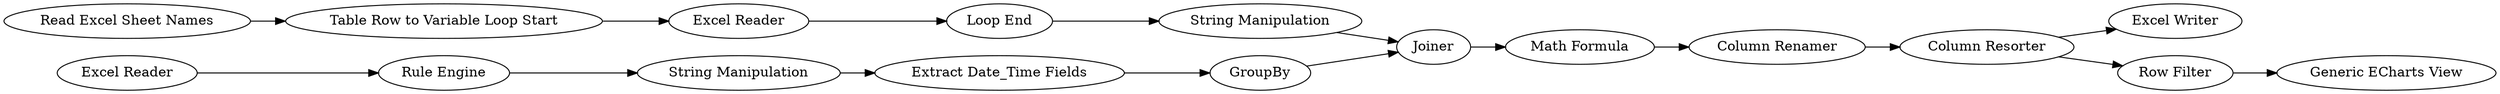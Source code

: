 digraph {
	12 -> 10
	10 -> 13
	7 -> 8
	1 -> 4
	13 -> 14
	15 -> 18
	15 -> 17
	8 -> 11
	17 -> 16
	11 -> 12
	9 -> 10
	3 -> 1
	2 -> 3
	14 -> 15
	5 -> 7
	4 -> 9
	5 [label="Excel Reader"]
	16 [label="Generic ECharts View"]
	14 [label="Column Renamer"]
	13 [label="Math Formula"]
	1 [label="Excel Reader"]
	7 [label="Rule Engine"]
	9 [label="String Manipulation"]
	11 [label="Extract Date_Time Fields"]
	4 [label="Loop End"]
	18 [label="Excel Writer"]
	8 [label="String Manipulation"]
	15 [label="Column Resorter"]
	12 [label=GroupBy]
	17 [label="Row Filter"]
	3 [label="Table Row to Variable Loop Start"]
	2 [label="Read Excel Sheet Names"]
	10 [label=Joiner]
	rankdir=LR
}
